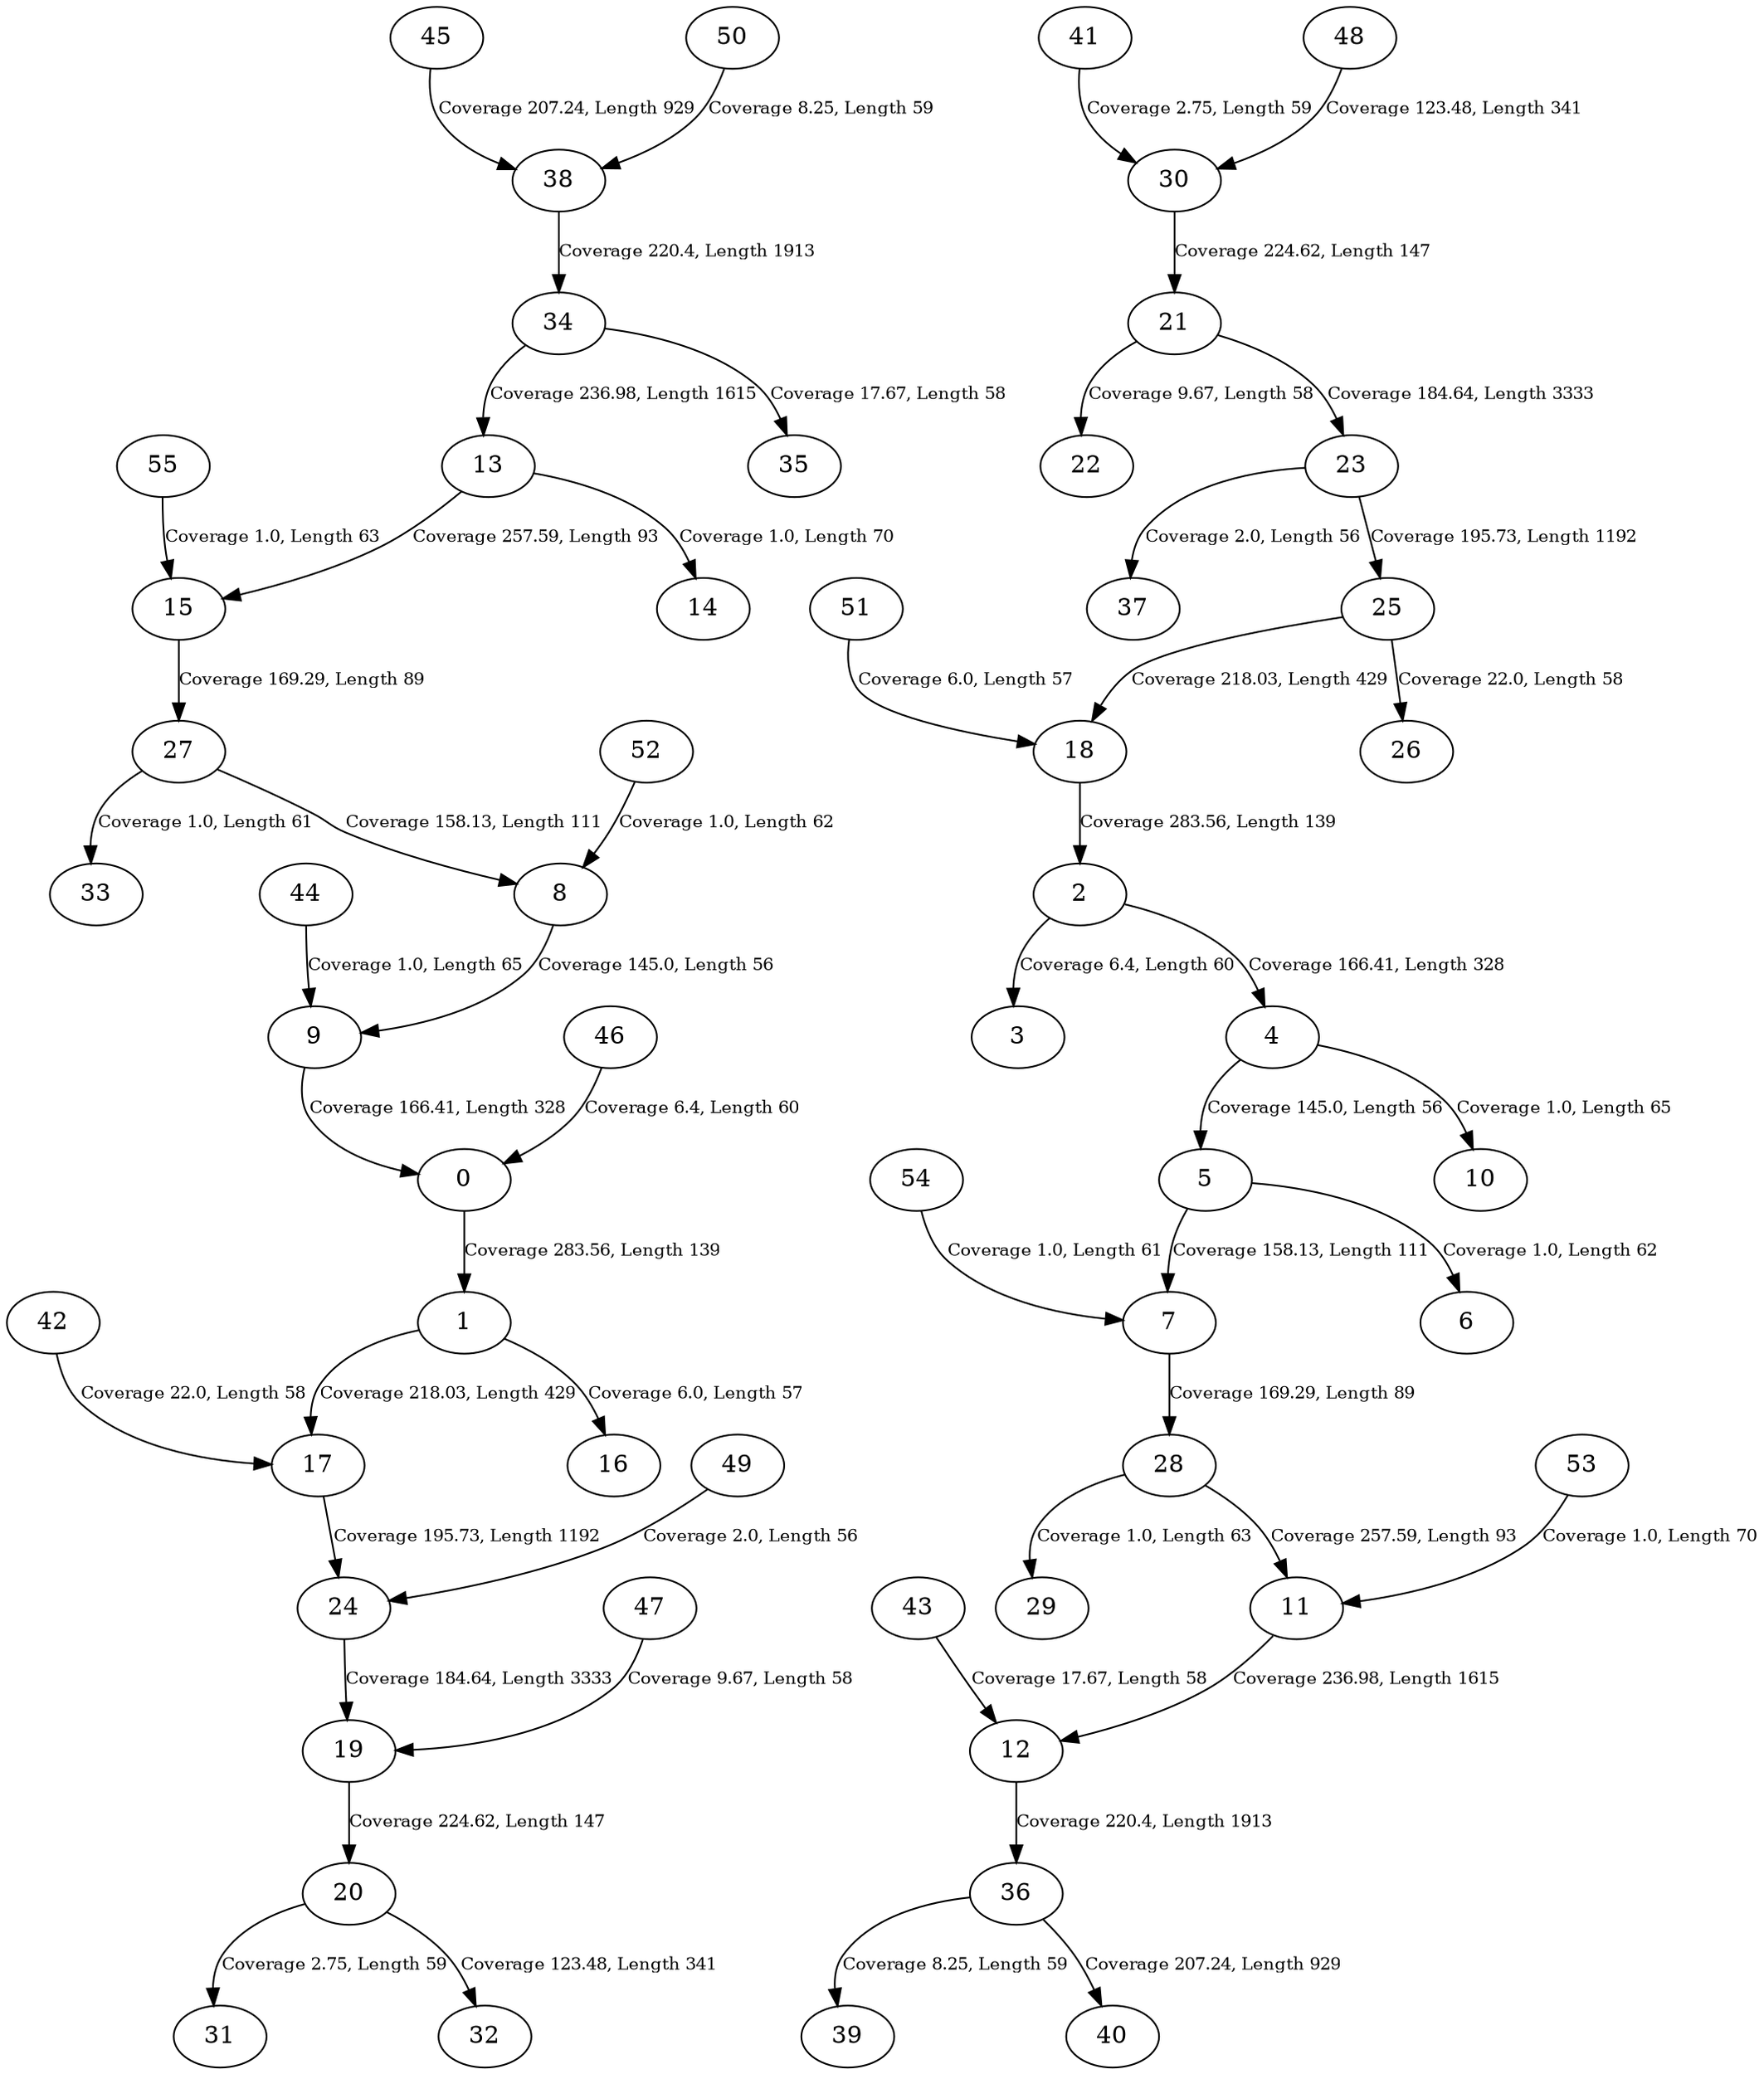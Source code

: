 digraph "" {
	0 -> 1	[fontsize=10,
		label="Coverage 283.56, Length 139"];
	1 -> 16	[fontsize=10,
		label="Coverage 6.0, Length 57"];
	1 -> 17	[fontsize=10,
		label="Coverage 218.03, Length 429"];
	2 -> 3	[fontsize=10,
		label="Coverage 6.4, Length 60"];
	2 -> 4	[fontsize=10,
		label="Coverage 166.41, Length 328"];
	4 -> 5	[fontsize=10,
		label="Coverage 145.0, Length 56"];
	4 -> 10	[fontsize=10,
		label="Coverage 1.0, Length 65"];
	5 -> 6	[fontsize=10,
		label="Coverage 1.0, Length 62"];
	5 -> 7	[fontsize=10,
		label="Coverage 158.13, Length 111"];
	7 -> 28	[fontsize=10,
		label="Coverage 169.29, Length 89"];
	8 -> 9	[fontsize=10,
		label="Coverage 145.0, Length 56"];
	9 -> 0	[fontsize=10,
		label="Coverage 166.41, Length 328"];
	11 -> 12	[fontsize=10,
		label="Coverage 236.98, Length 1615"];
	12 -> 36	[fontsize=10,
		label="Coverage 220.4, Length 1913"];
	13 -> 14	[fontsize=10,
		label="Coverage 1.0, Length 70"];
	13 -> 15	[fontsize=10,
		label="Coverage 257.59, Length 93"];
	15 -> 27	[fontsize=10,
		label="Coverage 169.29, Length 89"];
	17 -> 24	[fontsize=10,
		label="Coverage 195.73, Length 1192"];
	18 -> 2	[fontsize=10,
		label="Coverage 283.56, Length 139"];
	19 -> 20	[fontsize=10,
		label="Coverage 224.62, Length 147"];
	20 -> 31	[fontsize=10,
		label="Coverage 2.75, Length 59"];
	20 -> 32	[fontsize=10,
		label="Coverage 123.48, Length 341"];
	21 -> 22	[fontsize=10,
		label="Coverage 9.67, Length 58"];
	21 -> 23	[fontsize=10,
		label="Coverage 184.64, Length 3333"];
	23 -> 25	[fontsize=10,
		label="Coverage 195.73, Length 1192"];
	23 -> 37	[fontsize=10,
		label="Coverage 2.0, Length 56"];
	24 -> 19	[fontsize=10,
		label="Coverage 184.64, Length 3333"];
	25 -> 18	[fontsize=10,
		label="Coverage 218.03, Length 429"];
	25 -> 26	[fontsize=10,
		label="Coverage 22.0, Length 58"];
	27 -> 8	[fontsize=10,
		label="Coverage 158.13, Length 111"];
	27 -> 33	[fontsize=10,
		label="Coverage 1.0, Length 61"];
	28 -> 11	[fontsize=10,
		label="Coverage 257.59, Length 93"];
	28 -> 29	[fontsize=10,
		label="Coverage 1.0, Length 63"];
	30 -> 21	[fontsize=10,
		label="Coverage 224.62, Length 147"];
	34 -> 13	[fontsize=10,
		label="Coverage 236.98, Length 1615"];
	34 -> 35	[fontsize=10,
		label="Coverage 17.67, Length 58"];
	36 -> 39	[fontsize=10,
		label="Coverage 8.25, Length 59"];
	36 -> 40	[fontsize=10,
		label="Coverage 207.24, Length 929"];
	38 -> 34	[fontsize=10,
		label="Coverage 220.4, Length 1913"];
	41 -> 30	[fontsize=10,
		label="Coverage 2.75, Length 59"];
	42 -> 17	[fontsize=10,
		label="Coverage 22.0, Length 58"];
	43 -> 12	[fontsize=10,
		label="Coverage 17.67, Length 58"];
	44 -> 9	[fontsize=10,
		label="Coverage 1.0, Length 65"];
	45 -> 38	[fontsize=10,
		label="Coverage 207.24, Length 929"];
	46 -> 0	[fontsize=10,
		label="Coverage 6.4, Length 60"];
	47 -> 19	[fontsize=10,
		label="Coverage 9.67, Length 58"];
	48 -> 30	[fontsize=10,
		label="Coverage 123.48, Length 341"];
	49 -> 24	[fontsize=10,
		label="Coverage 2.0, Length 56"];
	50 -> 38	[fontsize=10,
		label="Coverage 8.25, Length 59"];
	51 -> 18	[fontsize=10,
		label="Coverage 6.0, Length 57"];
	52 -> 8	[fontsize=10,
		label="Coverage 1.0, Length 62"];
	53 -> 11	[fontsize=10,
		label="Coverage 1.0, Length 70"];
	54 -> 7	[fontsize=10,
		label="Coverage 1.0, Length 61"];
	55 -> 15	[fontsize=10,
		label="Coverage 1.0, Length 63"];
}
